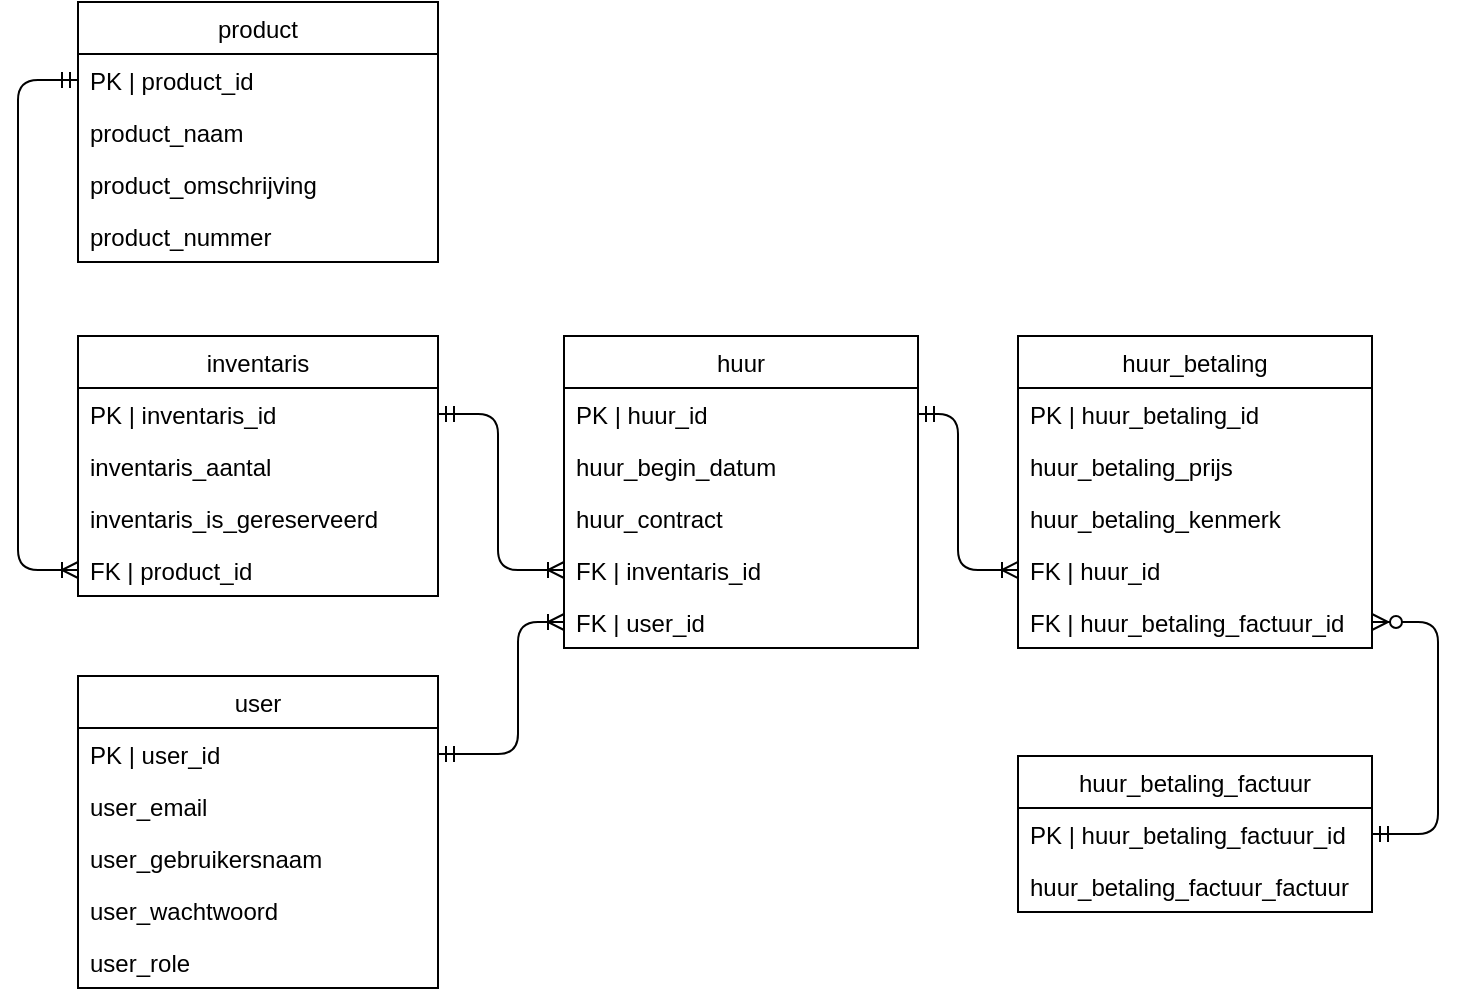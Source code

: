 <mxfile pages="1" version="11.2.8" type="device"><diagram id="qnMCkHEcF1yW95KkVeRX" name="Page-1"><mxGraphModel dx="1278" dy="580" grid="1" gridSize="10" guides="1" tooltips="1" connect="1" arrows="1" fold="1" page="1" pageScale="1" pageWidth="827" pageHeight="1169" math="0" shadow="0"><root><mxCell id="0"/><mxCell id="1" parent="0"/><mxCell id="pob5gaPL64UwgPO6oBiI-1" value="product" style="swimlane;fontStyle=0;childLayout=stackLayout;horizontal=1;startSize=26;fillColor=none;horizontalStack=0;resizeParent=1;resizeParentMax=0;resizeLast=0;collapsible=1;marginBottom=0;" vertex="1" parent="1"><mxGeometry x="90" y="93" width="180" height="130" as="geometry"/></mxCell><mxCell id="pob5gaPL64UwgPO6oBiI-2" value="PK | product_id" style="text;strokeColor=none;fillColor=none;align=left;verticalAlign=top;spacingLeft=4;spacingRight=4;overflow=hidden;rotatable=0;points=[[0,0.5],[1,0.5]];portConstraint=eastwest;" vertex="1" parent="pob5gaPL64UwgPO6oBiI-1"><mxGeometry y="26" width="180" height="26" as="geometry"/></mxCell><mxCell id="pob5gaPL64UwgPO6oBiI-3" value="product_naam" style="text;strokeColor=none;fillColor=none;align=left;verticalAlign=top;spacingLeft=4;spacingRight=4;overflow=hidden;rotatable=0;points=[[0,0.5],[1,0.5]];portConstraint=eastwest;" vertex="1" parent="pob5gaPL64UwgPO6oBiI-1"><mxGeometry y="52" width="180" height="26" as="geometry"/></mxCell><mxCell id="pob5gaPL64UwgPO6oBiI-5" value="product_omschrijving" style="text;strokeColor=none;fillColor=none;align=left;verticalAlign=top;spacingLeft=4;spacingRight=4;overflow=hidden;rotatable=0;points=[[0,0.5],[1,0.5]];portConstraint=eastwest;" vertex="1" parent="pob5gaPL64UwgPO6oBiI-1"><mxGeometry y="78" width="180" height="26" as="geometry"/></mxCell><mxCell id="pob5gaPL64UwgPO6oBiI-4" value="product_nummer" style="text;strokeColor=none;fillColor=none;align=left;verticalAlign=top;spacingLeft=4;spacingRight=4;overflow=hidden;rotatable=0;points=[[0,0.5],[1,0.5]];portConstraint=eastwest;" vertex="1" parent="pob5gaPL64UwgPO6oBiI-1"><mxGeometry y="104" width="180" height="26" as="geometry"/></mxCell><mxCell id="pob5gaPL64UwgPO6oBiI-7" value="inventaris" style="swimlane;fontStyle=0;childLayout=stackLayout;horizontal=1;startSize=26;fillColor=none;horizontalStack=0;resizeParent=1;resizeParentMax=0;resizeLast=0;collapsible=1;marginBottom=0;" vertex="1" parent="1"><mxGeometry x="90" y="260" width="180" height="130" as="geometry"/></mxCell><mxCell id="pob5gaPL64UwgPO6oBiI-8" value="PK | inventaris_id" style="text;strokeColor=none;fillColor=none;align=left;verticalAlign=top;spacingLeft=4;spacingRight=4;overflow=hidden;rotatable=0;points=[[0,0.5],[1,0.5]];portConstraint=eastwest;" vertex="1" parent="pob5gaPL64UwgPO6oBiI-7"><mxGeometry y="26" width="180" height="26" as="geometry"/></mxCell><mxCell id="pob5gaPL64UwgPO6oBiI-9" value="inventaris_aantal" style="text;strokeColor=none;fillColor=none;align=left;verticalAlign=top;spacingLeft=4;spacingRight=4;overflow=hidden;rotatable=0;points=[[0,0.5],[1,0.5]];portConstraint=eastwest;" vertex="1" parent="pob5gaPL64UwgPO6oBiI-7"><mxGeometry y="52" width="180" height="26" as="geometry"/></mxCell><mxCell id="pob5gaPL64UwgPO6oBiI-10" value="inventaris_is_gereserveerd" style="text;strokeColor=none;fillColor=none;align=left;verticalAlign=top;spacingLeft=4;spacingRight=4;overflow=hidden;rotatable=0;points=[[0,0.5],[1,0.5]];portConstraint=eastwest;" vertex="1" parent="pob5gaPL64UwgPO6oBiI-7"><mxGeometry y="78" width="180" height="26" as="geometry"/></mxCell><mxCell id="pob5gaPL64UwgPO6oBiI-11" value="FK | product_id" style="text;strokeColor=none;fillColor=none;align=left;verticalAlign=top;spacingLeft=4;spacingRight=4;overflow=hidden;rotatable=0;points=[[0,0.5],[1,0.5]];portConstraint=eastwest;" vertex="1" parent="pob5gaPL64UwgPO6oBiI-7"><mxGeometry y="104" width="180" height="26" as="geometry"/></mxCell><mxCell id="pob5gaPL64UwgPO6oBiI-14" value="huur" style="swimlane;fontStyle=0;childLayout=stackLayout;horizontal=1;startSize=26;fillColor=none;horizontalStack=0;resizeParent=1;resizeParentMax=0;resizeLast=0;collapsible=1;marginBottom=0;" vertex="1" parent="1"><mxGeometry x="333" y="260" width="177" height="156" as="geometry"/></mxCell><mxCell id="pob5gaPL64UwgPO6oBiI-15" value="PK | huur_id" style="text;strokeColor=none;fillColor=none;align=left;verticalAlign=top;spacingLeft=4;spacingRight=4;overflow=hidden;rotatable=0;points=[[0,0.5],[1,0.5]];portConstraint=eastwest;" vertex="1" parent="pob5gaPL64UwgPO6oBiI-14"><mxGeometry y="26" width="177" height="26" as="geometry"/></mxCell><mxCell id="pob5gaPL64UwgPO6oBiI-16" value="huur_begin_datum" style="text;strokeColor=none;fillColor=none;align=left;verticalAlign=top;spacingLeft=4;spacingRight=4;overflow=hidden;rotatable=0;points=[[0,0.5],[1,0.5]];portConstraint=eastwest;" vertex="1" parent="pob5gaPL64UwgPO6oBiI-14"><mxGeometry y="52" width="177" height="26" as="geometry"/></mxCell><mxCell id="pob5gaPL64UwgPO6oBiI-17" value="huur_contract" style="text;strokeColor=none;fillColor=none;align=left;verticalAlign=top;spacingLeft=4;spacingRight=4;overflow=hidden;rotatable=0;points=[[0,0.5],[1,0.5]];portConstraint=eastwest;" vertex="1" parent="pob5gaPL64UwgPO6oBiI-14"><mxGeometry y="78" width="177" height="26" as="geometry"/></mxCell><mxCell id="pob5gaPL64UwgPO6oBiI-19" value="FK | inventaris_id" style="text;strokeColor=none;fillColor=none;align=left;verticalAlign=top;spacingLeft=4;spacingRight=4;overflow=hidden;rotatable=0;points=[[0,0.5],[1,0.5]];portConstraint=eastwest;" vertex="1" parent="pob5gaPL64UwgPO6oBiI-14"><mxGeometry y="104" width="177" height="26" as="geometry"/></mxCell><mxCell id="pob5gaPL64UwgPO6oBiI-18" value="FK | user_id" style="text;strokeColor=none;fillColor=none;align=left;verticalAlign=top;spacingLeft=4;spacingRight=4;overflow=hidden;rotatable=0;points=[[0,0.5],[1,0.5]];portConstraint=eastwest;" vertex="1" parent="pob5gaPL64UwgPO6oBiI-14"><mxGeometry y="130" width="177" height="26" as="geometry"/></mxCell><mxCell id="pob5gaPL64UwgPO6oBiI-20" value="user" style="swimlane;fontStyle=0;childLayout=stackLayout;horizontal=1;startSize=26;fillColor=none;horizontalStack=0;resizeParent=1;resizeParentMax=0;resizeLast=0;collapsible=1;marginBottom=0;" vertex="1" parent="1"><mxGeometry x="90" y="430" width="180" height="156" as="geometry"/></mxCell><mxCell id="pob5gaPL64UwgPO6oBiI-21" value="PK | user_id" style="text;strokeColor=none;fillColor=none;align=left;verticalAlign=top;spacingLeft=4;spacingRight=4;overflow=hidden;rotatable=0;points=[[0,0.5],[1,0.5]];portConstraint=eastwest;" vertex="1" parent="pob5gaPL64UwgPO6oBiI-20"><mxGeometry y="26" width="180" height="26" as="geometry"/></mxCell><mxCell id="pob5gaPL64UwgPO6oBiI-23" value="user_email" style="text;strokeColor=none;fillColor=none;align=left;verticalAlign=top;spacingLeft=4;spacingRight=4;overflow=hidden;rotatable=0;points=[[0,0.5],[1,0.5]];portConstraint=eastwest;" vertex="1" parent="pob5gaPL64UwgPO6oBiI-20"><mxGeometry y="52" width="180" height="26" as="geometry"/></mxCell><mxCell id="pob5gaPL64UwgPO6oBiI-24" value="user_gebruikersnaam" style="text;strokeColor=none;fillColor=none;align=left;verticalAlign=top;spacingLeft=4;spacingRight=4;overflow=hidden;rotatable=0;points=[[0,0.5],[1,0.5]];portConstraint=eastwest;" vertex="1" parent="pob5gaPL64UwgPO6oBiI-20"><mxGeometry y="78" width="180" height="26" as="geometry"/></mxCell><mxCell id="pob5gaPL64UwgPO6oBiI-25" value="user_wachtwoord" style="text;strokeColor=none;fillColor=none;align=left;verticalAlign=top;spacingLeft=4;spacingRight=4;overflow=hidden;rotatable=0;points=[[0,0.5],[1,0.5]];portConstraint=eastwest;" vertex="1" parent="pob5gaPL64UwgPO6oBiI-20"><mxGeometry y="104" width="180" height="26" as="geometry"/></mxCell><mxCell id="pob5gaPL64UwgPO6oBiI-52" value="user_role" style="text;strokeColor=none;fillColor=none;align=left;verticalAlign=top;spacingLeft=4;spacingRight=4;overflow=hidden;rotatable=0;points=[[0,0.5],[1,0.5]];portConstraint=eastwest;" vertex="1" parent="pob5gaPL64UwgPO6oBiI-20"><mxGeometry y="130" width="180" height="26" as="geometry"/></mxCell><mxCell id="pob5gaPL64UwgPO6oBiI-26" value="huur_betaling" style="swimlane;fontStyle=0;childLayout=stackLayout;horizontal=1;startSize=26;fillColor=none;horizontalStack=0;resizeParent=1;resizeParentMax=0;resizeLast=0;collapsible=1;marginBottom=0;" vertex="1" parent="1"><mxGeometry x="560" y="260" width="177" height="156" as="geometry"/></mxCell><mxCell id="pob5gaPL64UwgPO6oBiI-27" value="PK | huur_betaling_id" style="text;strokeColor=none;fillColor=none;align=left;verticalAlign=top;spacingLeft=4;spacingRight=4;overflow=hidden;rotatable=0;points=[[0,0.5],[1,0.5]];portConstraint=eastwest;" vertex="1" parent="pob5gaPL64UwgPO6oBiI-26"><mxGeometry y="26" width="177" height="26" as="geometry"/></mxCell><mxCell id="pob5gaPL64UwgPO6oBiI-28" value="huur_betaling_prijs" style="text;strokeColor=none;fillColor=none;align=left;verticalAlign=top;spacingLeft=4;spacingRight=4;overflow=hidden;rotatable=0;points=[[0,0.5],[1,0.5]];portConstraint=eastwest;" vertex="1" parent="pob5gaPL64UwgPO6oBiI-26"><mxGeometry y="52" width="177" height="26" as="geometry"/></mxCell><mxCell id="pob5gaPL64UwgPO6oBiI-29" value="huur_betaling_kenmerk" style="text;strokeColor=none;fillColor=none;align=left;verticalAlign=top;spacingLeft=4;spacingRight=4;overflow=hidden;rotatable=0;points=[[0,0.5],[1,0.5]];portConstraint=eastwest;" vertex="1" parent="pob5gaPL64UwgPO6oBiI-26"><mxGeometry y="78" width="177" height="26" as="geometry"/></mxCell><mxCell id="pob5gaPL64UwgPO6oBiI-30" value="FK | huur_id" style="text;strokeColor=none;fillColor=none;align=left;verticalAlign=top;spacingLeft=4;spacingRight=4;overflow=hidden;rotatable=0;points=[[0,0.5],[1,0.5]];portConstraint=eastwest;" vertex="1" parent="pob5gaPL64UwgPO6oBiI-26"><mxGeometry y="104" width="177" height="26" as="geometry"/></mxCell><mxCell id="pob5gaPL64UwgPO6oBiI-31" value="FK | huur_betaling_factuur_id" style="text;strokeColor=none;fillColor=none;align=left;verticalAlign=top;spacingLeft=4;spacingRight=4;overflow=hidden;rotatable=0;points=[[0,0.5],[1,0.5]];portConstraint=eastwest;" vertex="1" parent="pob5gaPL64UwgPO6oBiI-26"><mxGeometry y="130" width="177" height="26" as="geometry"/></mxCell><mxCell id="pob5gaPL64UwgPO6oBiI-33" value="huur_betaling_factuur" style="swimlane;fontStyle=0;childLayout=stackLayout;horizontal=1;startSize=26;fillColor=none;horizontalStack=0;resizeParent=1;resizeParentMax=0;resizeLast=0;collapsible=1;marginBottom=0;" vertex="1" parent="1"><mxGeometry x="560" y="470" width="177" height="78" as="geometry"/></mxCell><mxCell id="pob5gaPL64UwgPO6oBiI-34" value="PK | huur_betaling_factuur_id" style="text;strokeColor=none;fillColor=none;align=left;verticalAlign=top;spacingLeft=4;spacingRight=4;overflow=hidden;rotatable=0;points=[[0,0.5],[1,0.5]];portConstraint=eastwest;" vertex="1" parent="pob5gaPL64UwgPO6oBiI-33"><mxGeometry y="26" width="177" height="26" as="geometry"/></mxCell><mxCell id="pob5gaPL64UwgPO6oBiI-35" value="huur_betaling_factuur_factuur" style="text;strokeColor=none;fillColor=none;align=left;verticalAlign=top;spacingLeft=4;spacingRight=4;overflow=hidden;rotatable=0;points=[[0,0.5],[1,0.5]];portConstraint=eastwest;" vertex="1" parent="pob5gaPL64UwgPO6oBiI-33"><mxGeometry y="52" width="177" height="26" as="geometry"/></mxCell><mxCell id="pob5gaPL64UwgPO6oBiI-42" value="" style="fontSize=12;html=1;endArrow=ERoneToMany;startArrow=ERmandOne;edgeStyle=orthogonalEdgeStyle;exitX=0;exitY=0.5;exitDx=0;exitDy=0;entryX=0;entryY=0.5;entryDx=0;entryDy=0;" edge="1" parent="1" source="pob5gaPL64UwgPO6oBiI-2" target="pob5gaPL64UwgPO6oBiI-11"><mxGeometry width="100" height="100" relative="1" as="geometry"><mxPoint x="90" y="480" as="sourcePoint"/><mxPoint x="270" y="480" as="targetPoint"/><Array as="points"><mxPoint x="60" y="132"/><mxPoint x="60" y="377"/></Array></mxGeometry></mxCell><mxCell id="pob5gaPL64UwgPO6oBiI-45" value="" style="fontSize=12;html=1;endArrow=ERoneToMany;startArrow=ERmandOne;edgeStyle=orthogonalEdgeStyle;entryX=0;entryY=0.5;entryDx=0;entryDy=0;exitX=1;exitY=0.5;exitDx=0;exitDy=0;" edge="1" parent="1" source="pob5gaPL64UwgPO6oBiI-8" target="pob5gaPL64UwgPO6oBiI-19"><mxGeometry width="100" height="100" relative="1" as="geometry"><mxPoint x="220" y="486" as="sourcePoint"/><mxPoint x="210" y="533" as="targetPoint"/><Array as="points"><mxPoint x="300" y="299"/><mxPoint x="300" y="377"/></Array></mxGeometry></mxCell><mxCell id="pob5gaPL64UwgPO6oBiI-49" value="" style="fontSize=12;html=1;endArrow=ERoneToMany;startArrow=ERmandOne;edgeStyle=orthogonalEdgeStyle;entryX=0;entryY=0.5;entryDx=0;entryDy=0;exitX=1;exitY=0.5;exitDx=0;exitDy=0;" edge="1" parent="1" source="pob5gaPL64UwgPO6oBiI-21" target="pob5gaPL64UwgPO6oBiI-18"><mxGeometry width="100" height="100" relative="1" as="geometry"><mxPoint x="370" y="470" as="sourcePoint"/><mxPoint x="433" y="548" as="targetPoint"/><Array as="points"><mxPoint x="310" y="469"/><mxPoint x="310" y="403"/></Array></mxGeometry></mxCell><mxCell id="pob5gaPL64UwgPO6oBiI-50" value="" style="fontSize=12;html=1;endArrow=ERoneToMany;startArrow=ERmandOne;edgeStyle=orthogonalEdgeStyle;entryX=0;entryY=0.5;entryDx=0;entryDy=0;exitX=1;exitY=0.5;exitDx=0;exitDy=0;" edge="1" parent="1" source="pob5gaPL64UwgPO6oBiI-15" target="pob5gaPL64UwgPO6oBiI-30"><mxGeometry width="100" height="100" relative="1" as="geometry"><mxPoint x="520" y="250" as="sourcePoint"/><mxPoint x="583" y="184" as="targetPoint"/><Array as="points"><mxPoint x="530" y="299"/><mxPoint x="530" y="377"/></Array></mxGeometry></mxCell><mxCell id="pob5gaPL64UwgPO6oBiI-51" value="" style="edgeStyle=orthogonalEdgeStyle;fontSize=12;html=1;endArrow=ERzeroToMany;startArrow=ERmandOne;exitX=1;exitY=0.5;exitDx=0;exitDy=0;entryX=1;entryY=0.5;entryDx=0;entryDy=0;" edge="1" parent="1" source="pob5gaPL64UwgPO6oBiI-34" target="pob5gaPL64UwgPO6oBiI-31"><mxGeometry width="100" height="100" relative="1" as="geometry"><mxPoint x="790" y="495" as="sourcePoint"/><mxPoint x="890" y="395" as="targetPoint"/><Array as="points"><mxPoint x="770" y="509"/><mxPoint x="770" y="403"/></Array></mxGeometry></mxCell></root></mxGraphModel></diagram></mxfile>